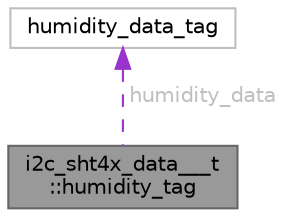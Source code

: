 digraph "i2c_sht4x_data___t::humidity_tag"
{
 // LATEX_PDF_SIZE
  bgcolor="transparent";
  edge [fontname=Helvetica,fontsize=10,labelfontname=Helvetica,labelfontsize=10];
  node [fontname=Helvetica,fontsize=10,shape=box,height=0.2,width=0.4];
  Node1 [id="Node000001",label="i2c_sht4x_data___t\l::humidity_tag",height=0.2,width=0.4,color="gray40", fillcolor="grey60", style="filled", fontcolor="black",tooltip=" "];
  Node2 -> Node1 [id="edge1_Node000001_Node000002",dir="back",color="darkorchid3",style="dashed",tooltip=" ",label=" humidity_data",fontcolor="grey" ];
  Node2 [id="Node000002",label="humidity_data_tag",height=0.2,width=0.4,color="grey75", fillcolor="white", style="filled",URL="$unioni2c__sht4x__data______t_1_1humidity__tag_1_1humidity__data__tag.html",tooltip=" "];
}
